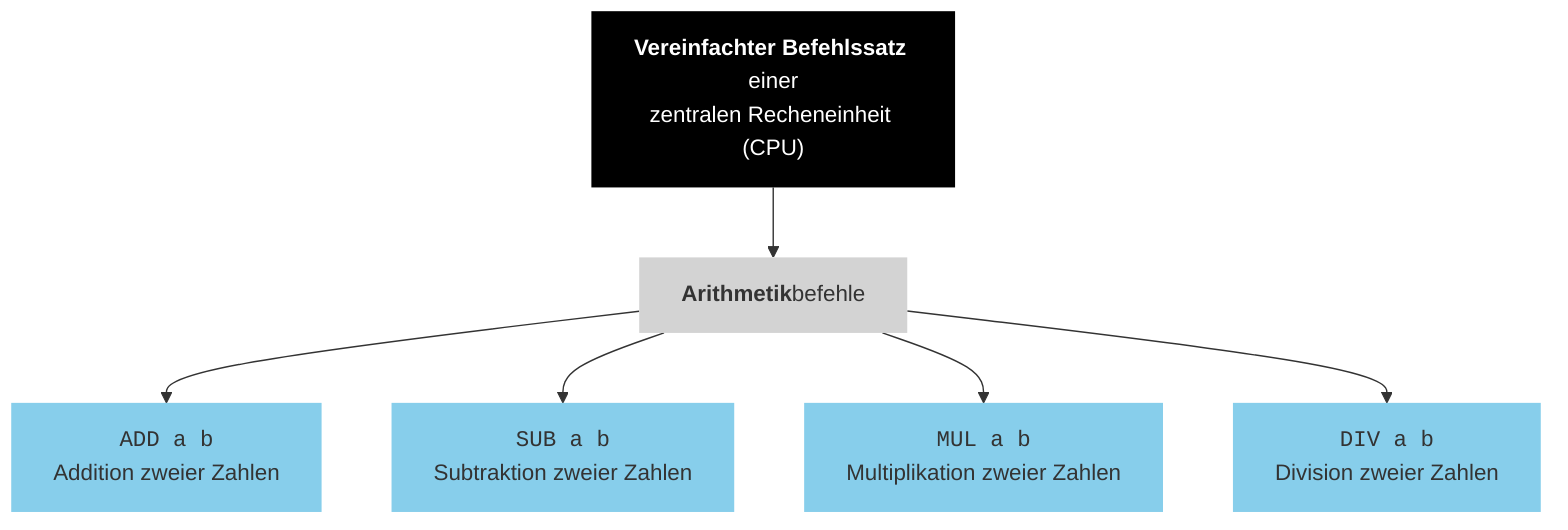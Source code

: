 flowchart

    Befehle["<b>Vereinfachter Befehlssatz</b> einer<br/>zentralen Recheneinheit (CPU)"]

    Befehle --> Arithmetisch["<b>Arithmetik</b>befehle"]

    Arithmetisch --> ADD["<code>ADD a b</code><br/>Addition zweier Zahlen"]
    Arithmetisch --> SUB["<code>SUB a b</code><br/>Subtraktion zweier Zahlen"]
    Arithmetisch --> MUL["<code>MUL a b</code><br/>Multiplikation zweier Zahlen"]
    Arithmetisch --> DIV["<code>DIV a b</code><br/>Division zweier Zahlen"]

    style Befehle fill:black,color:white,stroke-width:0px

    style Arithmetisch fill:lightgray,stroke-width:0px

    style ADD fill:skyblue,stroke-width:0px
    style SUB fill:skyblue,stroke-width:0px
    style MUL fill:skyblue,stroke-width:0px
    style DIV fill:skyblue,stroke-width:0px